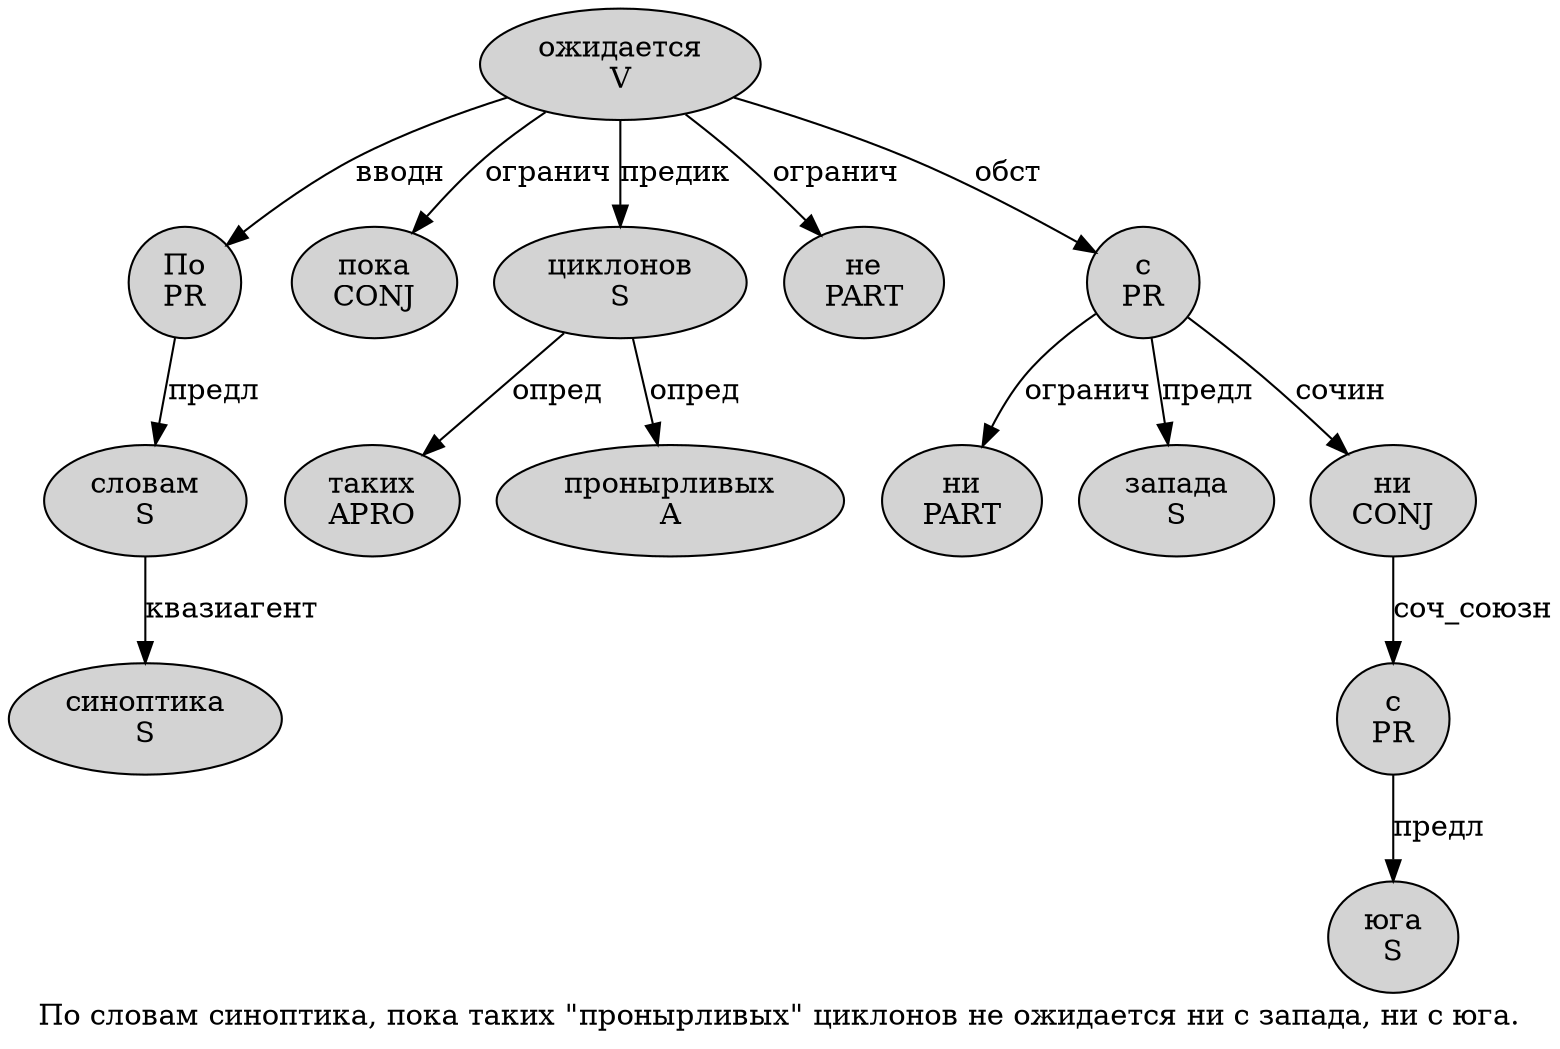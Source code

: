digraph SENTENCE_21 {
	graph [label="По словам синоптика, пока таких \"пронырливых\" циклонов не ожидается ни с запада, ни с юга."]
	node [style=filled]
		0 [label="По
PR" color="" fillcolor=lightgray penwidth=1 shape=ellipse]
		1 [label="словам
S" color="" fillcolor=lightgray penwidth=1 shape=ellipse]
		2 [label="синоптика
S" color="" fillcolor=lightgray penwidth=1 shape=ellipse]
		4 [label="пока
CONJ" color="" fillcolor=lightgray penwidth=1 shape=ellipse]
		5 [label="таких
APRO" color="" fillcolor=lightgray penwidth=1 shape=ellipse]
		7 [label="пронырливых
A" color="" fillcolor=lightgray penwidth=1 shape=ellipse]
		9 [label="циклонов
S" color="" fillcolor=lightgray penwidth=1 shape=ellipse]
		10 [label="не
PART" color="" fillcolor=lightgray penwidth=1 shape=ellipse]
		11 [label="ожидается
V" color="" fillcolor=lightgray penwidth=1 shape=ellipse]
		12 [label="ни
PART" color="" fillcolor=lightgray penwidth=1 shape=ellipse]
		13 [label="с
PR" color="" fillcolor=lightgray penwidth=1 shape=ellipse]
		14 [label="запада
S" color="" fillcolor=lightgray penwidth=1 shape=ellipse]
		16 [label="ни
CONJ" color="" fillcolor=lightgray penwidth=1 shape=ellipse]
		17 [label="с
PR" color="" fillcolor=lightgray penwidth=1 shape=ellipse]
		18 [label="юга
S" color="" fillcolor=lightgray penwidth=1 shape=ellipse]
			13 -> 12 [label="огранич"]
			13 -> 14 [label="предл"]
			13 -> 16 [label="сочин"]
			0 -> 1 [label="предл"]
			1 -> 2 [label="квазиагент"]
			16 -> 17 [label="соч_союзн"]
			17 -> 18 [label="предл"]
			11 -> 0 [label="вводн"]
			11 -> 4 [label="огранич"]
			11 -> 9 [label="предик"]
			11 -> 10 [label="огранич"]
			11 -> 13 [label="обст"]
			9 -> 5 [label="опред"]
			9 -> 7 [label="опред"]
}
